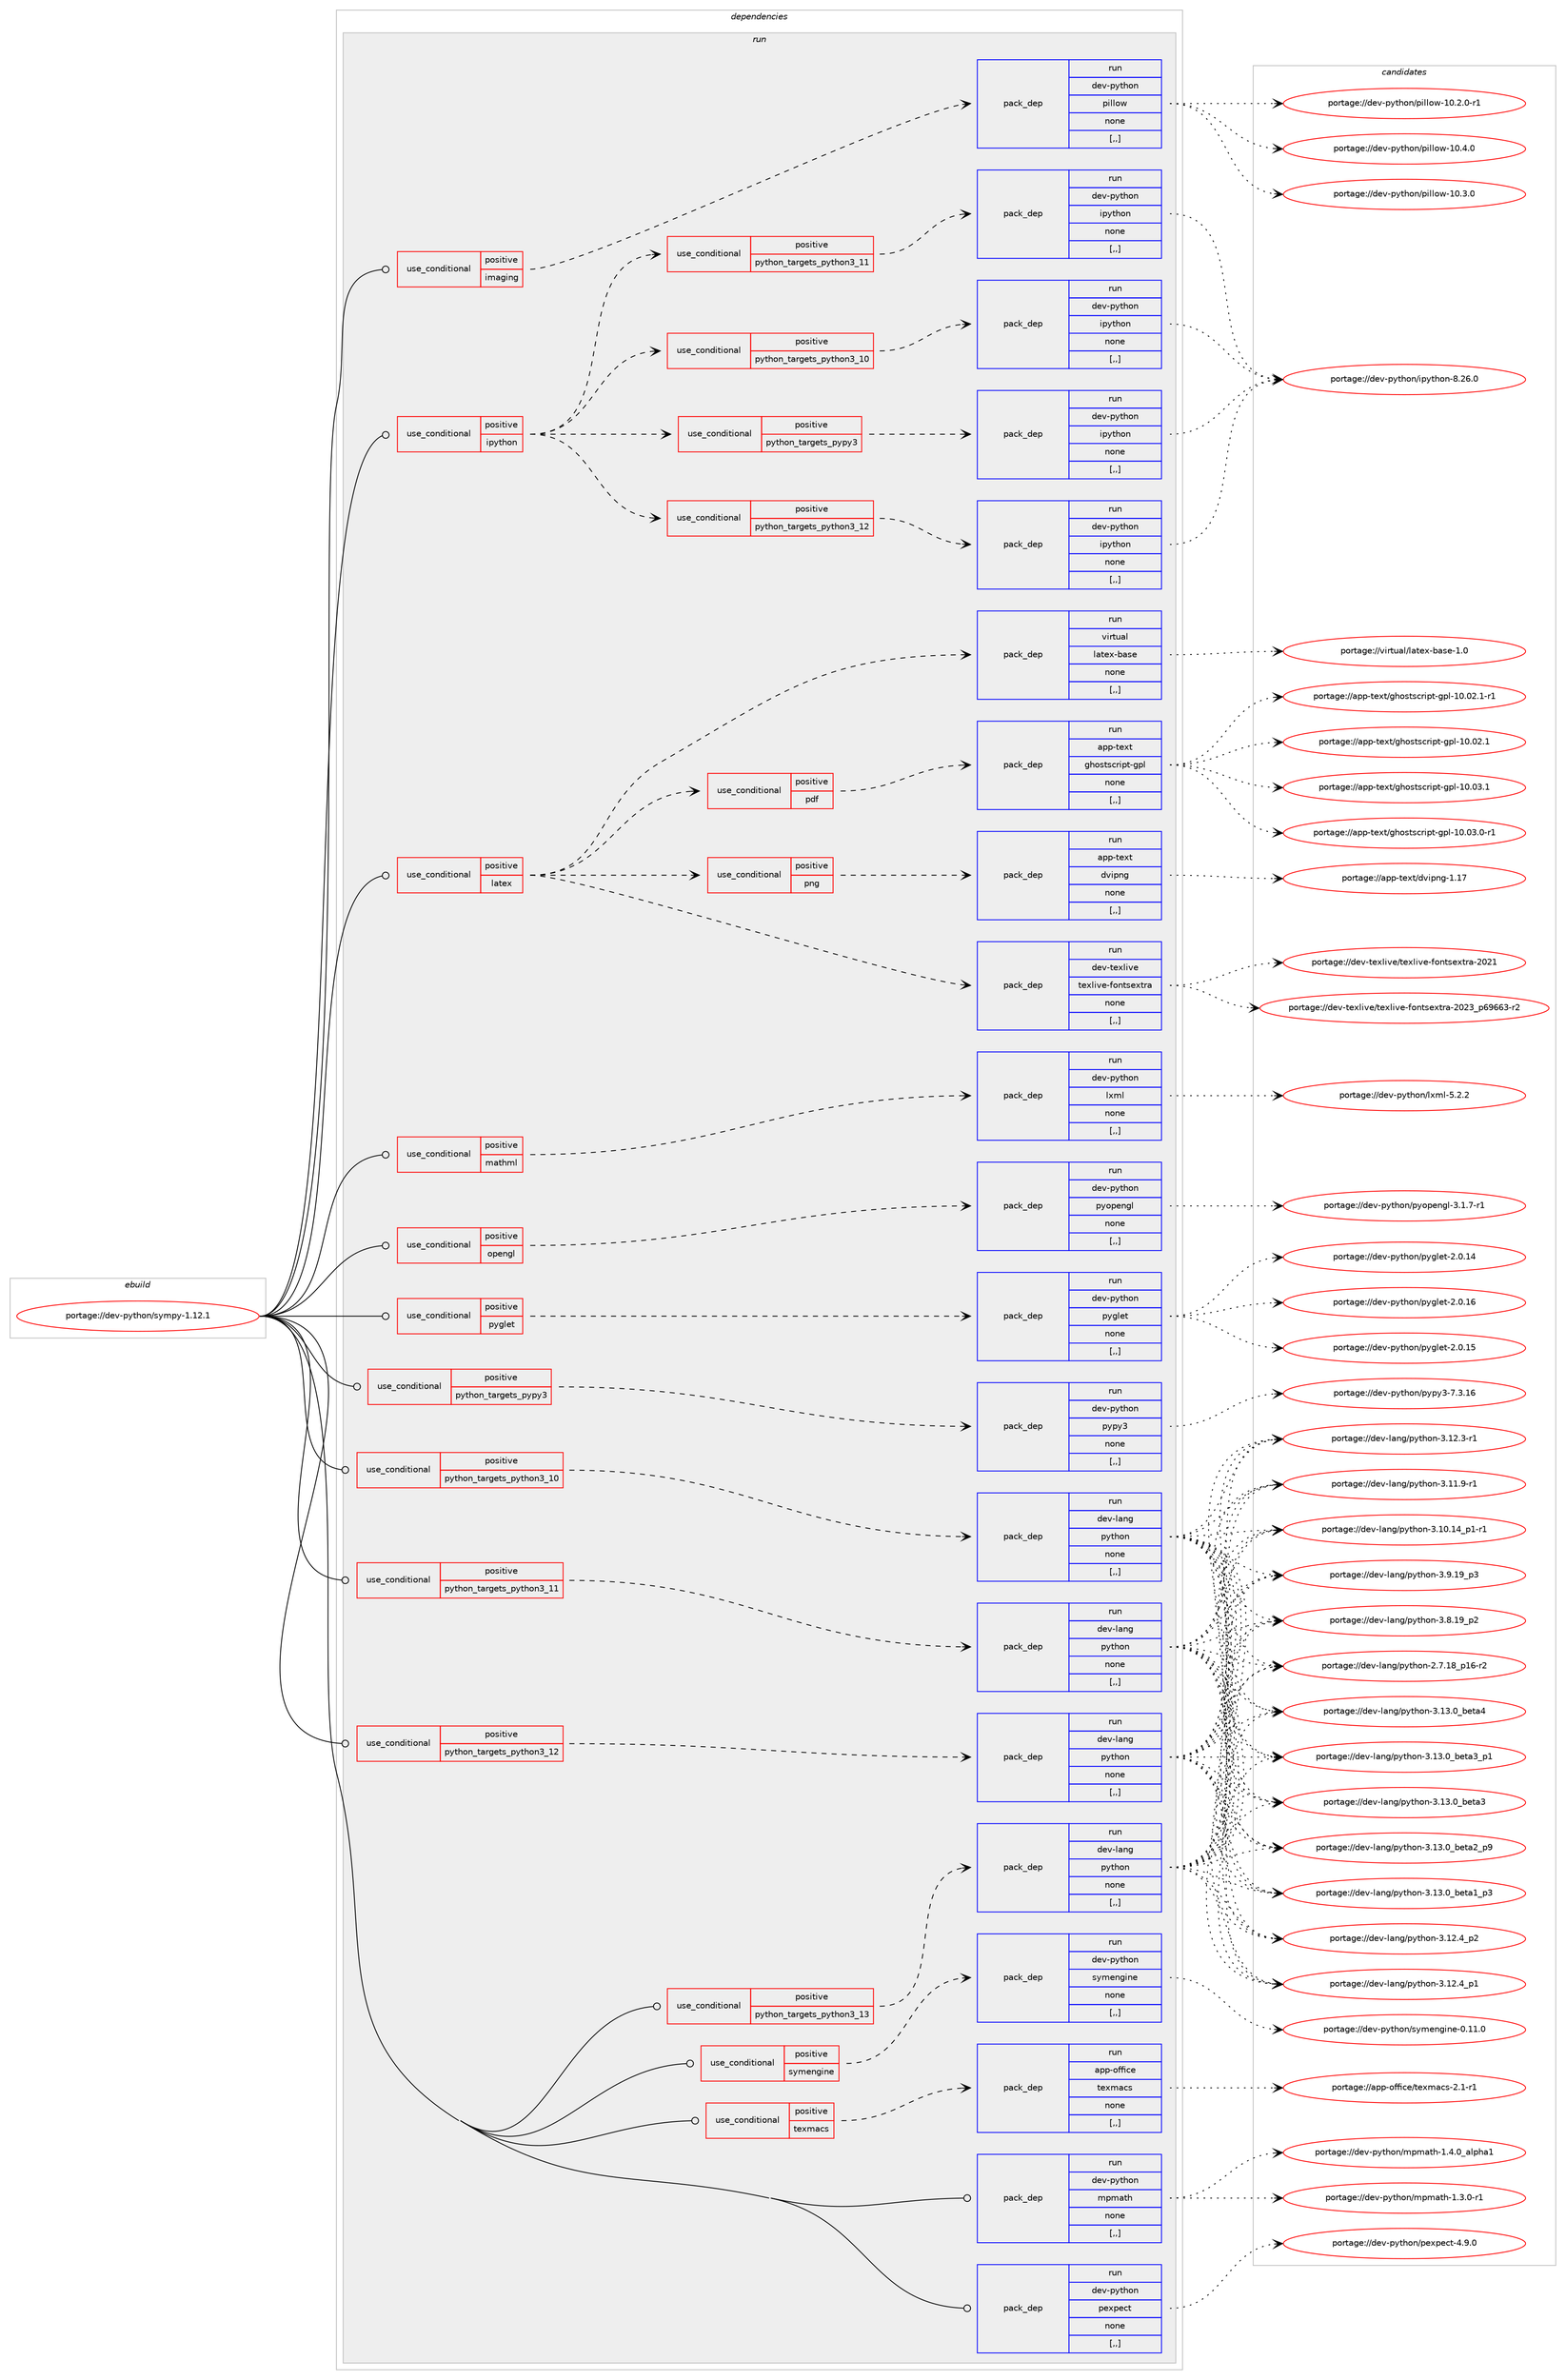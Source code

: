 digraph prolog {

# *************
# Graph options
# *************

newrank=true;
concentrate=true;
compound=true;
graph [rankdir=LR,fontname=Helvetica,fontsize=10,ranksep=1.5];#, ranksep=2.5, nodesep=0.2];
edge  [arrowhead=vee];
node  [fontname=Helvetica,fontsize=10];

# **********
# The ebuild
# **********

subgraph cluster_leftcol {
color=gray;
label=<<i>ebuild</i>>;
id [label="portage://dev-python/sympy-1.12.1", color=red, width=4, href="../dev-python/sympy-1.12.1.svg"];
}

# ****************
# The dependencies
# ****************

subgraph cluster_midcol {
color=gray;
label=<<i>dependencies</i>>;
subgraph cluster_compile {
fillcolor="#eeeeee";
style=filled;
label=<<i>compile</i>>;
}
subgraph cluster_compileandrun {
fillcolor="#eeeeee";
style=filled;
label=<<i>compile and run</i>>;
}
subgraph cluster_run {
fillcolor="#eeeeee";
style=filled;
label=<<i>run</i>>;
subgraph cond40351 {
dependency165443 [label=<<TABLE BORDER="0" CELLBORDER="1" CELLSPACING="0" CELLPADDING="4"><TR><TD ROWSPAN="3" CELLPADDING="10">use_conditional</TD></TR><TR><TD>positive</TD></TR><TR><TD>imaging</TD></TR></TABLE>>, shape=none, color=red];
subgraph pack123820 {
dependency165444 [label=<<TABLE BORDER="0" CELLBORDER="1" CELLSPACING="0" CELLPADDING="4" WIDTH="220"><TR><TD ROWSPAN="6" CELLPADDING="30">pack_dep</TD></TR><TR><TD WIDTH="110">run</TD></TR><TR><TD>dev-python</TD></TR><TR><TD>pillow</TD></TR><TR><TD>none</TD></TR><TR><TD>[,,]</TD></TR></TABLE>>, shape=none, color=blue];
}
dependency165443:e -> dependency165444:w [weight=20,style="dashed",arrowhead="vee"];
}
id:e -> dependency165443:w [weight=20,style="solid",arrowhead="odot"];
subgraph cond40352 {
dependency165445 [label=<<TABLE BORDER="0" CELLBORDER="1" CELLSPACING="0" CELLPADDING="4"><TR><TD ROWSPAN="3" CELLPADDING="10">use_conditional</TD></TR><TR><TD>positive</TD></TR><TR><TD>ipython</TD></TR></TABLE>>, shape=none, color=red];
subgraph cond40353 {
dependency165446 [label=<<TABLE BORDER="0" CELLBORDER="1" CELLSPACING="0" CELLPADDING="4"><TR><TD ROWSPAN="3" CELLPADDING="10">use_conditional</TD></TR><TR><TD>positive</TD></TR><TR><TD>python_targets_pypy3</TD></TR></TABLE>>, shape=none, color=red];
subgraph pack123821 {
dependency165447 [label=<<TABLE BORDER="0" CELLBORDER="1" CELLSPACING="0" CELLPADDING="4" WIDTH="220"><TR><TD ROWSPAN="6" CELLPADDING="30">pack_dep</TD></TR><TR><TD WIDTH="110">run</TD></TR><TR><TD>dev-python</TD></TR><TR><TD>ipython</TD></TR><TR><TD>none</TD></TR><TR><TD>[,,]</TD></TR></TABLE>>, shape=none, color=blue];
}
dependency165446:e -> dependency165447:w [weight=20,style="dashed",arrowhead="vee"];
}
dependency165445:e -> dependency165446:w [weight=20,style="dashed",arrowhead="vee"];
subgraph cond40354 {
dependency165448 [label=<<TABLE BORDER="0" CELLBORDER="1" CELLSPACING="0" CELLPADDING="4"><TR><TD ROWSPAN="3" CELLPADDING="10">use_conditional</TD></TR><TR><TD>positive</TD></TR><TR><TD>python_targets_python3_10</TD></TR></TABLE>>, shape=none, color=red];
subgraph pack123822 {
dependency165449 [label=<<TABLE BORDER="0" CELLBORDER="1" CELLSPACING="0" CELLPADDING="4" WIDTH="220"><TR><TD ROWSPAN="6" CELLPADDING="30">pack_dep</TD></TR><TR><TD WIDTH="110">run</TD></TR><TR><TD>dev-python</TD></TR><TR><TD>ipython</TD></TR><TR><TD>none</TD></TR><TR><TD>[,,]</TD></TR></TABLE>>, shape=none, color=blue];
}
dependency165448:e -> dependency165449:w [weight=20,style="dashed",arrowhead="vee"];
}
dependency165445:e -> dependency165448:w [weight=20,style="dashed",arrowhead="vee"];
subgraph cond40355 {
dependency165450 [label=<<TABLE BORDER="0" CELLBORDER="1" CELLSPACING="0" CELLPADDING="4"><TR><TD ROWSPAN="3" CELLPADDING="10">use_conditional</TD></TR><TR><TD>positive</TD></TR><TR><TD>python_targets_python3_11</TD></TR></TABLE>>, shape=none, color=red];
subgraph pack123823 {
dependency165451 [label=<<TABLE BORDER="0" CELLBORDER="1" CELLSPACING="0" CELLPADDING="4" WIDTH="220"><TR><TD ROWSPAN="6" CELLPADDING="30">pack_dep</TD></TR><TR><TD WIDTH="110">run</TD></TR><TR><TD>dev-python</TD></TR><TR><TD>ipython</TD></TR><TR><TD>none</TD></TR><TR><TD>[,,]</TD></TR></TABLE>>, shape=none, color=blue];
}
dependency165450:e -> dependency165451:w [weight=20,style="dashed",arrowhead="vee"];
}
dependency165445:e -> dependency165450:w [weight=20,style="dashed",arrowhead="vee"];
subgraph cond40356 {
dependency165452 [label=<<TABLE BORDER="0" CELLBORDER="1" CELLSPACING="0" CELLPADDING="4"><TR><TD ROWSPAN="3" CELLPADDING="10">use_conditional</TD></TR><TR><TD>positive</TD></TR><TR><TD>python_targets_python3_12</TD></TR></TABLE>>, shape=none, color=red];
subgraph pack123824 {
dependency165453 [label=<<TABLE BORDER="0" CELLBORDER="1" CELLSPACING="0" CELLPADDING="4" WIDTH="220"><TR><TD ROWSPAN="6" CELLPADDING="30">pack_dep</TD></TR><TR><TD WIDTH="110">run</TD></TR><TR><TD>dev-python</TD></TR><TR><TD>ipython</TD></TR><TR><TD>none</TD></TR><TR><TD>[,,]</TD></TR></TABLE>>, shape=none, color=blue];
}
dependency165452:e -> dependency165453:w [weight=20,style="dashed",arrowhead="vee"];
}
dependency165445:e -> dependency165452:w [weight=20,style="dashed",arrowhead="vee"];
}
id:e -> dependency165445:w [weight=20,style="solid",arrowhead="odot"];
subgraph cond40357 {
dependency165454 [label=<<TABLE BORDER="0" CELLBORDER="1" CELLSPACING="0" CELLPADDING="4"><TR><TD ROWSPAN="3" CELLPADDING="10">use_conditional</TD></TR><TR><TD>positive</TD></TR><TR><TD>latex</TD></TR></TABLE>>, shape=none, color=red];
subgraph pack123825 {
dependency165455 [label=<<TABLE BORDER="0" CELLBORDER="1" CELLSPACING="0" CELLPADDING="4" WIDTH="220"><TR><TD ROWSPAN="6" CELLPADDING="30">pack_dep</TD></TR><TR><TD WIDTH="110">run</TD></TR><TR><TD>virtual</TD></TR><TR><TD>latex-base</TD></TR><TR><TD>none</TD></TR><TR><TD>[,,]</TD></TR></TABLE>>, shape=none, color=blue];
}
dependency165454:e -> dependency165455:w [weight=20,style="dashed",arrowhead="vee"];
subgraph pack123826 {
dependency165456 [label=<<TABLE BORDER="0" CELLBORDER="1" CELLSPACING="0" CELLPADDING="4" WIDTH="220"><TR><TD ROWSPAN="6" CELLPADDING="30">pack_dep</TD></TR><TR><TD WIDTH="110">run</TD></TR><TR><TD>dev-texlive</TD></TR><TR><TD>texlive-fontsextra</TD></TR><TR><TD>none</TD></TR><TR><TD>[,,]</TD></TR></TABLE>>, shape=none, color=blue];
}
dependency165454:e -> dependency165456:w [weight=20,style="dashed",arrowhead="vee"];
subgraph cond40358 {
dependency165457 [label=<<TABLE BORDER="0" CELLBORDER="1" CELLSPACING="0" CELLPADDING="4"><TR><TD ROWSPAN="3" CELLPADDING="10">use_conditional</TD></TR><TR><TD>positive</TD></TR><TR><TD>png</TD></TR></TABLE>>, shape=none, color=red];
subgraph pack123827 {
dependency165458 [label=<<TABLE BORDER="0" CELLBORDER="1" CELLSPACING="0" CELLPADDING="4" WIDTH="220"><TR><TD ROWSPAN="6" CELLPADDING="30">pack_dep</TD></TR><TR><TD WIDTH="110">run</TD></TR><TR><TD>app-text</TD></TR><TR><TD>dvipng</TD></TR><TR><TD>none</TD></TR><TR><TD>[,,]</TD></TR></TABLE>>, shape=none, color=blue];
}
dependency165457:e -> dependency165458:w [weight=20,style="dashed",arrowhead="vee"];
}
dependency165454:e -> dependency165457:w [weight=20,style="dashed",arrowhead="vee"];
subgraph cond40359 {
dependency165459 [label=<<TABLE BORDER="0" CELLBORDER="1" CELLSPACING="0" CELLPADDING="4"><TR><TD ROWSPAN="3" CELLPADDING="10">use_conditional</TD></TR><TR><TD>positive</TD></TR><TR><TD>pdf</TD></TR></TABLE>>, shape=none, color=red];
subgraph pack123828 {
dependency165460 [label=<<TABLE BORDER="0" CELLBORDER="1" CELLSPACING="0" CELLPADDING="4" WIDTH="220"><TR><TD ROWSPAN="6" CELLPADDING="30">pack_dep</TD></TR><TR><TD WIDTH="110">run</TD></TR><TR><TD>app-text</TD></TR><TR><TD>ghostscript-gpl</TD></TR><TR><TD>none</TD></TR><TR><TD>[,,]</TD></TR></TABLE>>, shape=none, color=blue];
}
dependency165459:e -> dependency165460:w [weight=20,style="dashed",arrowhead="vee"];
}
dependency165454:e -> dependency165459:w [weight=20,style="dashed",arrowhead="vee"];
}
id:e -> dependency165454:w [weight=20,style="solid",arrowhead="odot"];
subgraph cond40360 {
dependency165461 [label=<<TABLE BORDER="0" CELLBORDER="1" CELLSPACING="0" CELLPADDING="4"><TR><TD ROWSPAN="3" CELLPADDING="10">use_conditional</TD></TR><TR><TD>positive</TD></TR><TR><TD>mathml</TD></TR></TABLE>>, shape=none, color=red];
subgraph pack123829 {
dependency165462 [label=<<TABLE BORDER="0" CELLBORDER="1" CELLSPACING="0" CELLPADDING="4" WIDTH="220"><TR><TD ROWSPAN="6" CELLPADDING="30">pack_dep</TD></TR><TR><TD WIDTH="110">run</TD></TR><TR><TD>dev-python</TD></TR><TR><TD>lxml</TD></TR><TR><TD>none</TD></TR><TR><TD>[,,]</TD></TR></TABLE>>, shape=none, color=blue];
}
dependency165461:e -> dependency165462:w [weight=20,style="dashed",arrowhead="vee"];
}
id:e -> dependency165461:w [weight=20,style="solid",arrowhead="odot"];
subgraph cond40361 {
dependency165463 [label=<<TABLE BORDER="0" CELLBORDER="1" CELLSPACING="0" CELLPADDING="4"><TR><TD ROWSPAN="3" CELLPADDING="10">use_conditional</TD></TR><TR><TD>positive</TD></TR><TR><TD>opengl</TD></TR></TABLE>>, shape=none, color=red];
subgraph pack123830 {
dependency165464 [label=<<TABLE BORDER="0" CELLBORDER="1" CELLSPACING="0" CELLPADDING="4" WIDTH="220"><TR><TD ROWSPAN="6" CELLPADDING="30">pack_dep</TD></TR><TR><TD WIDTH="110">run</TD></TR><TR><TD>dev-python</TD></TR><TR><TD>pyopengl</TD></TR><TR><TD>none</TD></TR><TR><TD>[,,]</TD></TR></TABLE>>, shape=none, color=blue];
}
dependency165463:e -> dependency165464:w [weight=20,style="dashed",arrowhead="vee"];
}
id:e -> dependency165463:w [weight=20,style="solid",arrowhead="odot"];
subgraph cond40362 {
dependency165465 [label=<<TABLE BORDER="0" CELLBORDER="1" CELLSPACING="0" CELLPADDING="4"><TR><TD ROWSPAN="3" CELLPADDING="10">use_conditional</TD></TR><TR><TD>positive</TD></TR><TR><TD>pyglet</TD></TR></TABLE>>, shape=none, color=red];
subgraph pack123831 {
dependency165466 [label=<<TABLE BORDER="0" CELLBORDER="1" CELLSPACING="0" CELLPADDING="4" WIDTH="220"><TR><TD ROWSPAN="6" CELLPADDING="30">pack_dep</TD></TR><TR><TD WIDTH="110">run</TD></TR><TR><TD>dev-python</TD></TR><TR><TD>pyglet</TD></TR><TR><TD>none</TD></TR><TR><TD>[,,]</TD></TR></TABLE>>, shape=none, color=blue];
}
dependency165465:e -> dependency165466:w [weight=20,style="dashed",arrowhead="vee"];
}
id:e -> dependency165465:w [weight=20,style="solid",arrowhead="odot"];
subgraph cond40363 {
dependency165467 [label=<<TABLE BORDER="0" CELLBORDER="1" CELLSPACING="0" CELLPADDING="4"><TR><TD ROWSPAN="3" CELLPADDING="10">use_conditional</TD></TR><TR><TD>positive</TD></TR><TR><TD>python_targets_pypy3</TD></TR></TABLE>>, shape=none, color=red];
subgraph pack123832 {
dependency165468 [label=<<TABLE BORDER="0" CELLBORDER="1" CELLSPACING="0" CELLPADDING="4" WIDTH="220"><TR><TD ROWSPAN="6" CELLPADDING="30">pack_dep</TD></TR><TR><TD WIDTH="110">run</TD></TR><TR><TD>dev-python</TD></TR><TR><TD>pypy3</TD></TR><TR><TD>none</TD></TR><TR><TD>[,,]</TD></TR></TABLE>>, shape=none, color=blue];
}
dependency165467:e -> dependency165468:w [weight=20,style="dashed",arrowhead="vee"];
}
id:e -> dependency165467:w [weight=20,style="solid",arrowhead="odot"];
subgraph cond40364 {
dependency165469 [label=<<TABLE BORDER="0" CELLBORDER="1" CELLSPACING="0" CELLPADDING="4"><TR><TD ROWSPAN="3" CELLPADDING="10">use_conditional</TD></TR><TR><TD>positive</TD></TR><TR><TD>python_targets_python3_10</TD></TR></TABLE>>, shape=none, color=red];
subgraph pack123833 {
dependency165470 [label=<<TABLE BORDER="0" CELLBORDER="1" CELLSPACING="0" CELLPADDING="4" WIDTH="220"><TR><TD ROWSPAN="6" CELLPADDING="30">pack_dep</TD></TR><TR><TD WIDTH="110">run</TD></TR><TR><TD>dev-lang</TD></TR><TR><TD>python</TD></TR><TR><TD>none</TD></TR><TR><TD>[,,]</TD></TR></TABLE>>, shape=none, color=blue];
}
dependency165469:e -> dependency165470:w [weight=20,style="dashed",arrowhead="vee"];
}
id:e -> dependency165469:w [weight=20,style="solid",arrowhead="odot"];
subgraph cond40365 {
dependency165471 [label=<<TABLE BORDER="0" CELLBORDER="1" CELLSPACING="0" CELLPADDING="4"><TR><TD ROWSPAN="3" CELLPADDING="10">use_conditional</TD></TR><TR><TD>positive</TD></TR><TR><TD>python_targets_python3_11</TD></TR></TABLE>>, shape=none, color=red];
subgraph pack123834 {
dependency165472 [label=<<TABLE BORDER="0" CELLBORDER="1" CELLSPACING="0" CELLPADDING="4" WIDTH="220"><TR><TD ROWSPAN="6" CELLPADDING="30">pack_dep</TD></TR><TR><TD WIDTH="110">run</TD></TR><TR><TD>dev-lang</TD></TR><TR><TD>python</TD></TR><TR><TD>none</TD></TR><TR><TD>[,,]</TD></TR></TABLE>>, shape=none, color=blue];
}
dependency165471:e -> dependency165472:w [weight=20,style="dashed",arrowhead="vee"];
}
id:e -> dependency165471:w [weight=20,style="solid",arrowhead="odot"];
subgraph cond40366 {
dependency165473 [label=<<TABLE BORDER="0" CELLBORDER="1" CELLSPACING="0" CELLPADDING="4"><TR><TD ROWSPAN="3" CELLPADDING="10">use_conditional</TD></TR><TR><TD>positive</TD></TR><TR><TD>python_targets_python3_12</TD></TR></TABLE>>, shape=none, color=red];
subgraph pack123835 {
dependency165474 [label=<<TABLE BORDER="0" CELLBORDER="1" CELLSPACING="0" CELLPADDING="4" WIDTH="220"><TR><TD ROWSPAN="6" CELLPADDING="30">pack_dep</TD></TR><TR><TD WIDTH="110">run</TD></TR><TR><TD>dev-lang</TD></TR><TR><TD>python</TD></TR><TR><TD>none</TD></TR><TR><TD>[,,]</TD></TR></TABLE>>, shape=none, color=blue];
}
dependency165473:e -> dependency165474:w [weight=20,style="dashed",arrowhead="vee"];
}
id:e -> dependency165473:w [weight=20,style="solid",arrowhead="odot"];
subgraph cond40367 {
dependency165475 [label=<<TABLE BORDER="0" CELLBORDER="1" CELLSPACING="0" CELLPADDING="4"><TR><TD ROWSPAN="3" CELLPADDING="10">use_conditional</TD></TR><TR><TD>positive</TD></TR><TR><TD>python_targets_python3_13</TD></TR></TABLE>>, shape=none, color=red];
subgraph pack123836 {
dependency165476 [label=<<TABLE BORDER="0" CELLBORDER="1" CELLSPACING="0" CELLPADDING="4" WIDTH="220"><TR><TD ROWSPAN="6" CELLPADDING="30">pack_dep</TD></TR><TR><TD WIDTH="110">run</TD></TR><TR><TD>dev-lang</TD></TR><TR><TD>python</TD></TR><TR><TD>none</TD></TR><TR><TD>[,,]</TD></TR></TABLE>>, shape=none, color=blue];
}
dependency165475:e -> dependency165476:w [weight=20,style="dashed",arrowhead="vee"];
}
id:e -> dependency165475:w [weight=20,style="solid",arrowhead="odot"];
subgraph cond40368 {
dependency165477 [label=<<TABLE BORDER="0" CELLBORDER="1" CELLSPACING="0" CELLPADDING="4"><TR><TD ROWSPAN="3" CELLPADDING="10">use_conditional</TD></TR><TR><TD>positive</TD></TR><TR><TD>symengine</TD></TR></TABLE>>, shape=none, color=red];
subgraph pack123837 {
dependency165478 [label=<<TABLE BORDER="0" CELLBORDER="1" CELLSPACING="0" CELLPADDING="4" WIDTH="220"><TR><TD ROWSPAN="6" CELLPADDING="30">pack_dep</TD></TR><TR><TD WIDTH="110">run</TD></TR><TR><TD>dev-python</TD></TR><TR><TD>symengine</TD></TR><TR><TD>none</TD></TR><TR><TD>[,,]</TD></TR></TABLE>>, shape=none, color=blue];
}
dependency165477:e -> dependency165478:w [weight=20,style="dashed",arrowhead="vee"];
}
id:e -> dependency165477:w [weight=20,style="solid",arrowhead="odot"];
subgraph cond40369 {
dependency165479 [label=<<TABLE BORDER="0" CELLBORDER="1" CELLSPACING="0" CELLPADDING="4"><TR><TD ROWSPAN="3" CELLPADDING="10">use_conditional</TD></TR><TR><TD>positive</TD></TR><TR><TD>texmacs</TD></TR></TABLE>>, shape=none, color=red];
subgraph pack123838 {
dependency165480 [label=<<TABLE BORDER="0" CELLBORDER="1" CELLSPACING="0" CELLPADDING="4" WIDTH="220"><TR><TD ROWSPAN="6" CELLPADDING="30">pack_dep</TD></TR><TR><TD WIDTH="110">run</TD></TR><TR><TD>app-office</TD></TR><TR><TD>texmacs</TD></TR><TR><TD>none</TD></TR><TR><TD>[,,]</TD></TR></TABLE>>, shape=none, color=blue];
}
dependency165479:e -> dependency165480:w [weight=20,style="dashed",arrowhead="vee"];
}
id:e -> dependency165479:w [weight=20,style="solid",arrowhead="odot"];
subgraph pack123839 {
dependency165481 [label=<<TABLE BORDER="0" CELLBORDER="1" CELLSPACING="0" CELLPADDING="4" WIDTH="220"><TR><TD ROWSPAN="6" CELLPADDING="30">pack_dep</TD></TR><TR><TD WIDTH="110">run</TD></TR><TR><TD>dev-python</TD></TR><TR><TD>mpmath</TD></TR><TR><TD>none</TD></TR><TR><TD>[,,]</TD></TR></TABLE>>, shape=none, color=blue];
}
id:e -> dependency165481:w [weight=20,style="solid",arrowhead="odot"];
subgraph pack123840 {
dependency165482 [label=<<TABLE BORDER="0" CELLBORDER="1" CELLSPACING="0" CELLPADDING="4" WIDTH="220"><TR><TD ROWSPAN="6" CELLPADDING="30">pack_dep</TD></TR><TR><TD WIDTH="110">run</TD></TR><TR><TD>dev-python</TD></TR><TR><TD>pexpect</TD></TR><TR><TD>none</TD></TR><TR><TD>[,,]</TD></TR></TABLE>>, shape=none, color=blue];
}
id:e -> dependency165482:w [weight=20,style="solid",arrowhead="odot"];
}
}

# **************
# The candidates
# **************

subgraph cluster_choices {
rank=same;
color=gray;
label=<<i>candidates</i>>;

subgraph choice123820 {
color=black;
nodesep=1;
choice100101118451121211161041111104711210510810811111945494846524648 [label="portage://dev-python/pillow-10.4.0", color=red, width=4,href="../dev-python/pillow-10.4.0.svg"];
choice100101118451121211161041111104711210510810811111945494846514648 [label="portage://dev-python/pillow-10.3.0", color=red, width=4,href="../dev-python/pillow-10.3.0.svg"];
choice1001011184511212111610411111047112105108108111119454948465046484511449 [label="portage://dev-python/pillow-10.2.0-r1", color=red, width=4,href="../dev-python/pillow-10.2.0-r1.svg"];
dependency165444:e -> choice100101118451121211161041111104711210510810811111945494846524648:w [style=dotted,weight="100"];
dependency165444:e -> choice100101118451121211161041111104711210510810811111945494846514648:w [style=dotted,weight="100"];
dependency165444:e -> choice1001011184511212111610411111047112105108108111119454948465046484511449:w [style=dotted,weight="100"];
}
subgraph choice123821 {
color=black;
nodesep=1;
choice100101118451121211161041111104710511212111610411111045564650544648 [label="portage://dev-python/ipython-8.26.0", color=red, width=4,href="../dev-python/ipython-8.26.0.svg"];
dependency165447:e -> choice100101118451121211161041111104710511212111610411111045564650544648:w [style=dotted,weight="100"];
}
subgraph choice123822 {
color=black;
nodesep=1;
choice100101118451121211161041111104710511212111610411111045564650544648 [label="portage://dev-python/ipython-8.26.0", color=red, width=4,href="../dev-python/ipython-8.26.0.svg"];
dependency165449:e -> choice100101118451121211161041111104710511212111610411111045564650544648:w [style=dotted,weight="100"];
}
subgraph choice123823 {
color=black;
nodesep=1;
choice100101118451121211161041111104710511212111610411111045564650544648 [label="portage://dev-python/ipython-8.26.0", color=red, width=4,href="../dev-python/ipython-8.26.0.svg"];
dependency165451:e -> choice100101118451121211161041111104710511212111610411111045564650544648:w [style=dotted,weight="100"];
}
subgraph choice123824 {
color=black;
nodesep=1;
choice100101118451121211161041111104710511212111610411111045564650544648 [label="portage://dev-python/ipython-8.26.0", color=red, width=4,href="../dev-python/ipython-8.26.0.svg"];
dependency165453:e -> choice100101118451121211161041111104710511212111610411111045564650544648:w [style=dotted,weight="100"];
}
subgraph choice123825 {
color=black;
nodesep=1;
choice11810511411611797108471089711610112045989711510145494648 [label="portage://virtual/latex-base-1.0", color=red, width=4,href="../virtual/latex-base-1.0.svg"];
dependency165455:e -> choice11810511411611797108471089711610112045989711510145494648:w [style=dotted,weight="100"];
}
subgraph choice123826 {
color=black;
nodesep=1;
choice1001011184511610112010810511810147116101120108105118101451021111101161151011201161149745504850519511254575454514511450 [label="portage://dev-texlive/texlive-fontsextra-2023_p69663-r2", color=red, width=4,href="../dev-texlive/texlive-fontsextra-2023_p69663-r2.svg"];
choice100101118451161011201081051181014711610112010810511810145102111110116115101120116114974550485049 [label="portage://dev-texlive/texlive-fontsextra-2021", color=red, width=4,href="../dev-texlive/texlive-fontsextra-2021.svg"];
dependency165456:e -> choice1001011184511610112010810511810147116101120108105118101451021111101161151011201161149745504850519511254575454514511450:w [style=dotted,weight="100"];
dependency165456:e -> choice100101118451161011201081051181014711610112010810511810145102111110116115101120116114974550485049:w [style=dotted,weight="100"];
}
subgraph choice123827 {
color=black;
nodesep=1;
choice9711211245116101120116471001181051121101034549464955 [label="portage://app-text/dvipng-1.17", color=red, width=4,href="../app-text/dvipng-1.17.svg"];
dependency165458:e -> choice9711211245116101120116471001181051121101034549464955:w [style=dotted,weight="100"];
}
subgraph choice123828 {
color=black;
nodesep=1;
choice97112112451161011201164710310411111511611599114105112116451031121084549484648514649 [label="portage://app-text/ghostscript-gpl-10.03.1", color=red, width=4,href="../app-text/ghostscript-gpl-10.03.1.svg"];
choice971121124511610112011647103104111115116115991141051121164510311210845494846485146484511449 [label="portage://app-text/ghostscript-gpl-10.03.0-r1", color=red, width=4,href="../app-text/ghostscript-gpl-10.03.0-r1.svg"];
choice971121124511610112011647103104111115116115991141051121164510311210845494846485046494511449 [label="portage://app-text/ghostscript-gpl-10.02.1-r1", color=red, width=4,href="../app-text/ghostscript-gpl-10.02.1-r1.svg"];
choice97112112451161011201164710310411111511611599114105112116451031121084549484648504649 [label="portage://app-text/ghostscript-gpl-10.02.1", color=red, width=4,href="../app-text/ghostscript-gpl-10.02.1.svg"];
dependency165460:e -> choice97112112451161011201164710310411111511611599114105112116451031121084549484648514649:w [style=dotted,weight="100"];
dependency165460:e -> choice971121124511610112011647103104111115116115991141051121164510311210845494846485146484511449:w [style=dotted,weight="100"];
dependency165460:e -> choice971121124511610112011647103104111115116115991141051121164510311210845494846485046494511449:w [style=dotted,weight="100"];
dependency165460:e -> choice97112112451161011201164710310411111511611599114105112116451031121084549484648504649:w [style=dotted,weight="100"];
}
subgraph choice123829 {
color=black;
nodesep=1;
choice1001011184511212111610411111047108120109108455346504650 [label="portage://dev-python/lxml-5.2.2", color=red, width=4,href="../dev-python/lxml-5.2.2.svg"];
dependency165462:e -> choice1001011184511212111610411111047108120109108455346504650:w [style=dotted,weight="100"];
}
subgraph choice123830 {
color=black;
nodesep=1;
choice10010111845112121116104111110471121211111121011101031084551464946554511449 [label="portage://dev-python/pyopengl-3.1.7-r1", color=red, width=4,href="../dev-python/pyopengl-3.1.7-r1.svg"];
dependency165464:e -> choice10010111845112121116104111110471121211111121011101031084551464946554511449:w [style=dotted,weight="100"];
}
subgraph choice123831 {
color=black;
nodesep=1;
choice100101118451121211161041111104711212110310810111645504648464954 [label="portage://dev-python/pyglet-2.0.16", color=red, width=4,href="../dev-python/pyglet-2.0.16.svg"];
choice100101118451121211161041111104711212110310810111645504648464953 [label="portage://dev-python/pyglet-2.0.15", color=red, width=4,href="../dev-python/pyglet-2.0.15.svg"];
choice100101118451121211161041111104711212110310810111645504648464952 [label="portage://dev-python/pyglet-2.0.14", color=red, width=4,href="../dev-python/pyglet-2.0.14.svg"];
dependency165466:e -> choice100101118451121211161041111104711212110310810111645504648464954:w [style=dotted,weight="100"];
dependency165466:e -> choice100101118451121211161041111104711212110310810111645504648464953:w [style=dotted,weight="100"];
dependency165466:e -> choice100101118451121211161041111104711212110310810111645504648464952:w [style=dotted,weight="100"];
}
subgraph choice123832 {
color=black;
nodesep=1;
choice10010111845112121116104111110471121211121215145554651464954 [label="portage://dev-python/pypy3-7.3.16", color=red, width=4,href="../dev-python/pypy3-7.3.16.svg"];
dependency165468:e -> choice10010111845112121116104111110471121211121215145554651464954:w [style=dotted,weight="100"];
}
subgraph choice123833 {
color=black;
nodesep=1;
choice1001011184510897110103471121211161041111104551464951464895981011169752 [label="portage://dev-lang/python-3.13.0_beta4", color=red, width=4,href="../dev-lang/python-3.13.0_beta4.svg"];
choice10010111845108971101034711212111610411111045514649514648959810111697519511249 [label="portage://dev-lang/python-3.13.0_beta3_p1", color=red, width=4,href="../dev-lang/python-3.13.0_beta3_p1.svg"];
choice1001011184510897110103471121211161041111104551464951464895981011169751 [label="portage://dev-lang/python-3.13.0_beta3", color=red, width=4,href="../dev-lang/python-3.13.0_beta3.svg"];
choice10010111845108971101034711212111610411111045514649514648959810111697509511257 [label="portage://dev-lang/python-3.13.0_beta2_p9", color=red, width=4,href="../dev-lang/python-3.13.0_beta2_p9.svg"];
choice10010111845108971101034711212111610411111045514649514648959810111697499511251 [label="portage://dev-lang/python-3.13.0_beta1_p3", color=red, width=4,href="../dev-lang/python-3.13.0_beta1_p3.svg"];
choice100101118451089711010347112121116104111110455146495046529511250 [label="portage://dev-lang/python-3.12.4_p2", color=red, width=4,href="../dev-lang/python-3.12.4_p2.svg"];
choice100101118451089711010347112121116104111110455146495046529511249 [label="portage://dev-lang/python-3.12.4_p1", color=red, width=4,href="../dev-lang/python-3.12.4_p1.svg"];
choice100101118451089711010347112121116104111110455146495046514511449 [label="portage://dev-lang/python-3.12.3-r1", color=red, width=4,href="../dev-lang/python-3.12.3-r1.svg"];
choice100101118451089711010347112121116104111110455146494946574511449 [label="portage://dev-lang/python-3.11.9-r1", color=red, width=4,href="../dev-lang/python-3.11.9-r1.svg"];
choice100101118451089711010347112121116104111110455146494846495295112494511449 [label="portage://dev-lang/python-3.10.14_p1-r1", color=red, width=4,href="../dev-lang/python-3.10.14_p1-r1.svg"];
choice100101118451089711010347112121116104111110455146574649579511251 [label="portage://dev-lang/python-3.9.19_p3", color=red, width=4,href="../dev-lang/python-3.9.19_p3.svg"];
choice100101118451089711010347112121116104111110455146564649579511250 [label="portage://dev-lang/python-3.8.19_p2", color=red, width=4,href="../dev-lang/python-3.8.19_p2.svg"];
choice100101118451089711010347112121116104111110455046554649569511249544511450 [label="portage://dev-lang/python-2.7.18_p16-r2", color=red, width=4,href="../dev-lang/python-2.7.18_p16-r2.svg"];
dependency165470:e -> choice1001011184510897110103471121211161041111104551464951464895981011169752:w [style=dotted,weight="100"];
dependency165470:e -> choice10010111845108971101034711212111610411111045514649514648959810111697519511249:w [style=dotted,weight="100"];
dependency165470:e -> choice1001011184510897110103471121211161041111104551464951464895981011169751:w [style=dotted,weight="100"];
dependency165470:e -> choice10010111845108971101034711212111610411111045514649514648959810111697509511257:w [style=dotted,weight="100"];
dependency165470:e -> choice10010111845108971101034711212111610411111045514649514648959810111697499511251:w [style=dotted,weight="100"];
dependency165470:e -> choice100101118451089711010347112121116104111110455146495046529511250:w [style=dotted,weight="100"];
dependency165470:e -> choice100101118451089711010347112121116104111110455146495046529511249:w [style=dotted,weight="100"];
dependency165470:e -> choice100101118451089711010347112121116104111110455146495046514511449:w [style=dotted,weight="100"];
dependency165470:e -> choice100101118451089711010347112121116104111110455146494946574511449:w [style=dotted,weight="100"];
dependency165470:e -> choice100101118451089711010347112121116104111110455146494846495295112494511449:w [style=dotted,weight="100"];
dependency165470:e -> choice100101118451089711010347112121116104111110455146574649579511251:w [style=dotted,weight="100"];
dependency165470:e -> choice100101118451089711010347112121116104111110455146564649579511250:w [style=dotted,weight="100"];
dependency165470:e -> choice100101118451089711010347112121116104111110455046554649569511249544511450:w [style=dotted,weight="100"];
}
subgraph choice123834 {
color=black;
nodesep=1;
choice1001011184510897110103471121211161041111104551464951464895981011169752 [label="portage://dev-lang/python-3.13.0_beta4", color=red, width=4,href="../dev-lang/python-3.13.0_beta4.svg"];
choice10010111845108971101034711212111610411111045514649514648959810111697519511249 [label="portage://dev-lang/python-3.13.0_beta3_p1", color=red, width=4,href="../dev-lang/python-3.13.0_beta3_p1.svg"];
choice1001011184510897110103471121211161041111104551464951464895981011169751 [label="portage://dev-lang/python-3.13.0_beta3", color=red, width=4,href="../dev-lang/python-3.13.0_beta3.svg"];
choice10010111845108971101034711212111610411111045514649514648959810111697509511257 [label="portage://dev-lang/python-3.13.0_beta2_p9", color=red, width=4,href="../dev-lang/python-3.13.0_beta2_p9.svg"];
choice10010111845108971101034711212111610411111045514649514648959810111697499511251 [label="portage://dev-lang/python-3.13.0_beta1_p3", color=red, width=4,href="../dev-lang/python-3.13.0_beta1_p3.svg"];
choice100101118451089711010347112121116104111110455146495046529511250 [label="portage://dev-lang/python-3.12.4_p2", color=red, width=4,href="../dev-lang/python-3.12.4_p2.svg"];
choice100101118451089711010347112121116104111110455146495046529511249 [label="portage://dev-lang/python-3.12.4_p1", color=red, width=4,href="../dev-lang/python-3.12.4_p1.svg"];
choice100101118451089711010347112121116104111110455146495046514511449 [label="portage://dev-lang/python-3.12.3-r1", color=red, width=4,href="../dev-lang/python-3.12.3-r1.svg"];
choice100101118451089711010347112121116104111110455146494946574511449 [label="portage://dev-lang/python-3.11.9-r1", color=red, width=4,href="../dev-lang/python-3.11.9-r1.svg"];
choice100101118451089711010347112121116104111110455146494846495295112494511449 [label="portage://dev-lang/python-3.10.14_p1-r1", color=red, width=4,href="../dev-lang/python-3.10.14_p1-r1.svg"];
choice100101118451089711010347112121116104111110455146574649579511251 [label="portage://dev-lang/python-3.9.19_p3", color=red, width=4,href="../dev-lang/python-3.9.19_p3.svg"];
choice100101118451089711010347112121116104111110455146564649579511250 [label="portage://dev-lang/python-3.8.19_p2", color=red, width=4,href="../dev-lang/python-3.8.19_p2.svg"];
choice100101118451089711010347112121116104111110455046554649569511249544511450 [label="portage://dev-lang/python-2.7.18_p16-r2", color=red, width=4,href="../dev-lang/python-2.7.18_p16-r2.svg"];
dependency165472:e -> choice1001011184510897110103471121211161041111104551464951464895981011169752:w [style=dotted,weight="100"];
dependency165472:e -> choice10010111845108971101034711212111610411111045514649514648959810111697519511249:w [style=dotted,weight="100"];
dependency165472:e -> choice1001011184510897110103471121211161041111104551464951464895981011169751:w [style=dotted,weight="100"];
dependency165472:e -> choice10010111845108971101034711212111610411111045514649514648959810111697509511257:w [style=dotted,weight="100"];
dependency165472:e -> choice10010111845108971101034711212111610411111045514649514648959810111697499511251:w [style=dotted,weight="100"];
dependency165472:e -> choice100101118451089711010347112121116104111110455146495046529511250:w [style=dotted,weight="100"];
dependency165472:e -> choice100101118451089711010347112121116104111110455146495046529511249:w [style=dotted,weight="100"];
dependency165472:e -> choice100101118451089711010347112121116104111110455146495046514511449:w [style=dotted,weight="100"];
dependency165472:e -> choice100101118451089711010347112121116104111110455146494946574511449:w [style=dotted,weight="100"];
dependency165472:e -> choice100101118451089711010347112121116104111110455146494846495295112494511449:w [style=dotted,weight="100"];
dependency165472:e -> choice100101118451089711010347112121116104111110455146574649579511251:w [style=dotted,weight="100"];
dependency165472:e -> choice100101118451089711010347112121116104111110455146564649579511250:w [style=dotted,weight="100"];
dependency165472:e -> choice100101118451089711010347112121116104111110455046554649569511249544511450:w [style=dotted,weight="100"];
}
subgraph choice123835 {
color=black;
nodesep=1;
choice1001011184510897110103471121211161041111104551464951464895981011169752 [label="portage://dev-lang/python-3.13.0_beta4", color=red, width=4,href="../dev-lang/python-3.13.0_beta4.svg"];
choice10010111845108971101034711212111610411111045514649514648959810111697519511249 [label="portage://dev-lang/python-3.13.0_beta3_p1", color=red, width=4,href="../dev-lang/python-3.13.0_beta3_p1.svg"];
choice1001011184510897110103471121211161041111104551464951464895981011169751 [label="portage://dev-lang/python-3.13.0_beta3", color=red, width=4,href="../dev-lang/python-3.13.0_beta3.svg"];
choice10010111845108971101034711212111610411111045514649514648959810111697509511257 [label="portage://dev-lang/python-3.13.0_beta2_p9", color=red, width=4,href="../dev-lang/python-3.13.0_beta2_p9.svg"];
choice10010111845108971101034711212111610411111045514649514648959810111697499511251 [label="portage://dev-lang/python-3.13.0_beta1_p3", color=red, width=4,href="../dev-lang/python-3.13.0_beta1_p3.svg"];
choice100101118451089711010347112121116104111110455146495046529511250 [label="portage://dev-lang/python-3.12.4_p2", color=red, width=4,href="../dev-lang/python-3.12.4_p2.svg"];
choice100101118451089711010347112121116104111110455146495046529511249 [label="portage://dev-lang/python-3.12.4_p1", color=red, width=4,href="../dev-lang/python-3.12.4_p1.svg"];
choice100101118451089711010347112121116104111110455146495046514511449 [label="portage://dev-lang/python-3.12.3-r1", color=red, width=4,href="../dev-lang/python-3.12.3-r1.svg"];
choice100101118451089711010347112121116104111110455146494946574511449 [label="portage://dev-lang/python-3.11.9-r1", color=red, width=4,href="../dev-lang/python-3.11.9-r1.svg"];
choice100101118451089711010347112121116104111110455146494846495295112494511449 [label="portage://dev-lang/python-3.10.14_p1-r1", color=red, width=4,href="../dev-lang/python-3.10.14_p1-r1.svg"];
choice100101118451089711010347112121116104111110455146574649579511251 [label="portage://dev-lang/python-3.9.19_p3", color=red, width=4,href="../dev-lang/python-3.9.19_p3.svg"];
choice100101118451089711010347112121116104111110455146564649579511250 [label="portage://dev-lang/python-3.8.19_p2", color=red, width=4,href="../dev-lang/python-3.8.19_p2.svg"];
choice100101118451089711010347112121116104111110455046554649569511249544511450 [label="portage://dev-lang/python-2.7.18_p16-r2", color=red, width=4,href="../dev-lang/python-2.7.18_p16-r2.svg"];
dependency165474:e -> choice1001011184510897110103471121211161041111104551464951464895981011169752:w [style=dotted,weight="100"];
dependency165474:e -> choice10010111845108971101034711212111610411111045514649514648959810111697519511249:w [style=dotted,weight="100"];
dependency165474:e -> choice1001011184510897110103471121211161041111104551464951464895981011169751:w [style=dotted,weight="100"];
dependency165474:e -> choice10010111845108971101034711212111610411111045514649514648959810111697509511257:w [style=dotted,weight="100"];
dependency165474:e -> choice10010111845108971101034711212111610411111045514649514648959810111697499511251:w [style=dotted,weight="100"];
dependency165474:e -> choice100101118451089711010347112121116104111110455146495046529511250:w [style=dotted,weight="100"];
dependency165474:e -> choice100101118451089711010347112121116104111110455146495046529511249:w [style=dotted,weight="100"];
dependency165474:e -> choice100101118451089711010347112121116104111110455146495046514511449:w [style=dotted,weight="100"];
dependency165474:e -> choice100101118451089711010347112121116104111110455146494946574511449:w [style=dotted,weight="100"];
dependency165474:e -> choice100101118451089711010347112121116104111110455146494846495295112494511449:w [style=dotted,weight="100"];
dependency165474:e -> choice100101118451089711010347112121116104111110455146574649579511251:w [style=dotted,weight="100"];
dependency165474:e -> choice100101118451089711010347112121116104111110455146564649579511250:w [style=dotted,weight="100"];
dependency165474:e -> choice100101118451089711010347112121116104111110455046554649569511249544511450:w [style=dotted,weight="100"];
}
subgraph choice123836 {
color=black;
nodesep=1;
choice1001011184510897110103471121211161041111104551464951464895981011169752 [label="portage://dev-lang/python-3.13.0_beta4", color=red, width=4,href="../dev-lang/python-3.13.0_beta4.svg"];
choice10010111845108971101034711212111610411111045514649514648959810111697519511249 [label="portage://dev-lang/python-3.13.0_beta3_p1", color=red, width=4,href="../dev-lang/python-3.13.0_beta3_p1.svg"];
choice1001011184510897110103471121211161041111104551464951464895981011169751 [label="portage://dev-lang/python-3.13.0_beta3", color=red, width=4,href="../dev-lang/python-3.13.0_beta3.svg"];
choice10010111845108971101034711212111610411111045514649514648959810111697509511257 [label="portage://dev-lang/python-3.13.0_beta2_p9", color=red, width=4,href="../dev-lang/python-3.13.0_beta2_p9.svg"];
choice10010111845108971101034711212111610411111045514649514648959810111697499511251 [label="portage://dev-lang/python-3.13.0_beta1_p3", color=red, width=4,href="../dev-lang/python-3.13.0_beta1_p3.svg"];
choice100101118451089711010347112121116104111110455146495046529511250 [label="portage://dev-lang/python-3.12.4_p2", color=red, width=4,href="../dev-lang/python-3.12.4_p2.svg"];
choice100101118451089711010347112121116104111110455146495046529511249 [label="portage://dev-lang/python-3.12.4_p1", color=red, width=4,href="../dev-lang/python-3.12.4_p1.svg"];
choice100101118451089711010347112121116104111110455146495046514511449 [label="portage://dev-lang/python-3.12.3-r1", color=red, width=4,href="../dev-lang/python-3.12.3-r1.svg"];
choice100101118451089711010347112121116104111110455146494946574511449 [label="portage://dev-lang/python-3.11.9-r1", color=red, width=4,href="../dev-lang/python-3.11.9-r1.svg"];
choice100101118451089711010347112121116104111110455146494846495295112494511449 [label="portage://dev-lang/python-3.10.14_p1-r1", color=red, width=4,href="../dev-lang/python-3.10.14_p1-r1.svg"];
choice100101118451089711010347112121116104111110455146574649579511251 [label="portage://dev-lang/python-3.9.19_p3", color=red, width=4,href="../dev-lang/python-3.9.19_p3.svg"];
choice100101118451089711010347112121116104111110455146564649579511250 [label="portage://dev-lang/python-3.8.19_p2", color=red, width=4,href="../dev-lang/python-3.8.19_p2.svg"];
choice100101118451089711010347112121116104111110455046554649569511249544511450 [label="portage://dev-lang/python-2.7.18_p16-r2", color=red, width=4,href="../dev-lang/python-2.7.18_p16-r2.svg"];
dependency165476:e -> choice1001011184510897110103471121211161041111104551464951464895981011169752:w [style=dotted,weight="100"];
dependency165476:e -> choice10010111845108971101034711212111610411111045514649514648959810111697519511249:w [style=dotted,weight="100"];
dependency165476:e -> choice1001011184510897110103471121211161041111104551464951464895981011169751:w [style=dotted,weight="100"];
dependency165476:e -> choice10010111845108971101034711212111610411111045514649514648959810111697509511257:w [style=dotted,weight="100"];
dependency165476:e -> choice10010111845108971101034711212111610411111045514649514648959810111697499511251:w [style=dotted,weight="100"];
dependency165476:e -> choice100101118451089711010347112121116104111110455146495046529511250:w [style=dotted,weight="100"];
dependency165476:e -> choice100101118451089711010347112121116104111110455146495046529511249:w [style=dotted,weight="100"];
dependency165476:e -> choice100101118451089711010347112121116104111110455146495046514511449:w [style=dotted,weight="100"];
dependency165476:e -> choice100101118451089711010347112121116104111110455146494946574511449:w [style=dotted,weight="100"];
dependency165476:e -> choice100101118451089711010347112121116104111110455146494846495295112494511449:w [style=dotted,weight="100"];
dependency165476:e -> choice100101118451089711010347112121116104111110455146574649579511251:w [style=dotted,weight="100"];
dependency165476:e -> choice100101118451089711010347112121116104111110455146564649579511250:w [style=dotted,weight="100"];
dependency165476:e -> choice100101118451089711010347112121116104111110455046554649569511249544511450:w [style=dotted,weight="100"];
}
subgraph choice123837 {
color=black;
nodesep=1;
choice100101118451121211161041111104711512110910111010310511010145484649494648 [label="portage://dev-python/symengine-0.11.0", color=red, width=4,href="../dev-python/symengine-0.11.0.svg"];
dependency165478:e -> choice100101118451121211161041111104711512110910111010310511010145484649494648:w [style=dotted,weight="100"];
}
subgraph choice123838 {
color=black;
nodesep=1;
choice971121124511110210210599101471161011201099799115455046494511449 [label="portage://app-office/texmacs-2.1-r1", color=red, width=4,href="../app-office/texmacs-2.1-r1.svg"];
dependency165480:e -> choice971121124511110210210599101471161011201099799115455046494511449:w [style=dotted,weight="100"];
}
subgraph choice123839 {
color=black;
nodesep=1;
choice10010111845112121116104111110471091121099711610445494652464895971081121049749 [label="portage://dev-python/mpmath-1.4.0_alpha1", color=red, width=4,href="../dev-python/mpmath-1.4.0_alpha1.svg"];
choice1001011184511212111610411111047109112109971161044549465146484511449 [label="portage://dev-python/mpmath-1.3.0-r1", color=red, width=4,href="../dev-python/mpmath-1.3.0-r1.svg"];
dependency165481:e -> choice10010111845112121116104111110471091121099711610445494652464895971081121049749:w [style=dotted,weight="100"];
dependency165481:e -> choice1001011184511212111610411111047109112109971161044549465146484511449:w [style=dotted,weight="100"];
}
subgraph choice123840 {
color=black;
nodesep=1;
choice100101118451121211161041111104711210112011210199116455246574648 [label="portage://dev-python/pexpect-4.9.0", color=red, width=4,href="../dev-python/pexpect-4.9.0.svg"];
dependency165482:e -> choice100101118451121211161041111104711210112011210199116455246574648:w [style=dotted,weight="100"];
}
}

}
